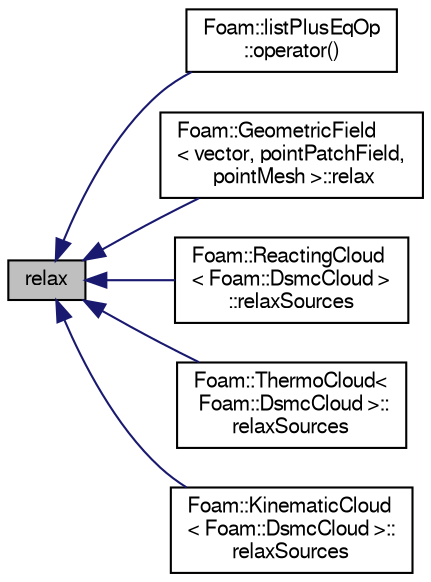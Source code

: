 digraph "relax"
{
  bgcolor="transparent";
  edge [fontname="FreeSans",fontsize="10",labelfontname="FreeSans",labelfontsize="10"];
  node [fontname="FreeSans",fontsize="10",shape=record];
  rankdir="LR";
  Node3 [label="relax",height=0.2,width=0.4,color="black", fillcolor="grey75", style="filled", fontcolor="black"];
  Node3 -> Node4 [dir="back",color="midnightblue",fontsize="10",style="solid",fontname="FreeSans"];
  Node4 [label="Foam::listPlusEqOp\l::operator()",height=0.2,width=0.4,color="black",URL="$a24626.html#a2bca5855a51bffee2f0fe2aacc4aba10"];
  Node3 -> Node5 [dir="back",color="midnightblue",fontsize="10",style="solid",fontname="FreeSans"];
  Node5 [label="Foam::GeometricField\l\< vector, pointPatchField,\l pointMesh \>::relax",height=0.2,width=0.4,color="black",URL="$a22434.html#a2e99dfee2405fb3fc8f2b4692cb3ecaa",tooltip="Relax field (for steady-state solution). "];
  Node3 -> Node6 [dir="back",color="midnightblue",fontsize="10",style="solid",fontname="FreeSans"];
  Node6 [label="Foam::ReactingCloud\l\< Foam::DsmcCloud \>\l::relaxSources",height=0.2,width=0.4,color="black",URL="$a23814.html#aad77979b03617aa35ab14baf646a795b",tooltip="Apply relaxation to (steady state) cloud sources. "];
  Node3 -> Node7 [dir="back",color="midnightblue",fontsize="10",style="solid",fontname="FreeSans"];
  Node7 [label="Foam::ThermoCloud\<\l Foam::DsmcCloud \>::\lrelaxSources",height=0.2,width=0.4,color="black",URL="$a23834.html#a513557e0b75f538dafa50a7dd91aafcf",tooltip="Apply relaxation to (steady state) cloud sources. "];
  Node3 -> Node8 [dir="back",color="midnightblue",fontsize="10",style="solid",fontname="FreeSans"];
  Node8 [label="Foam::KinematicCloud\l\< Foam::DsmcCloud \>::\lrelaxSources",height=0.2,width=0.4,color="black",URL="$a23786.html#a1dda0eeb0d071a4a102739a96f4532f3",tooltip="Apply relaxation to (steady state) cloud sources. "];
}
